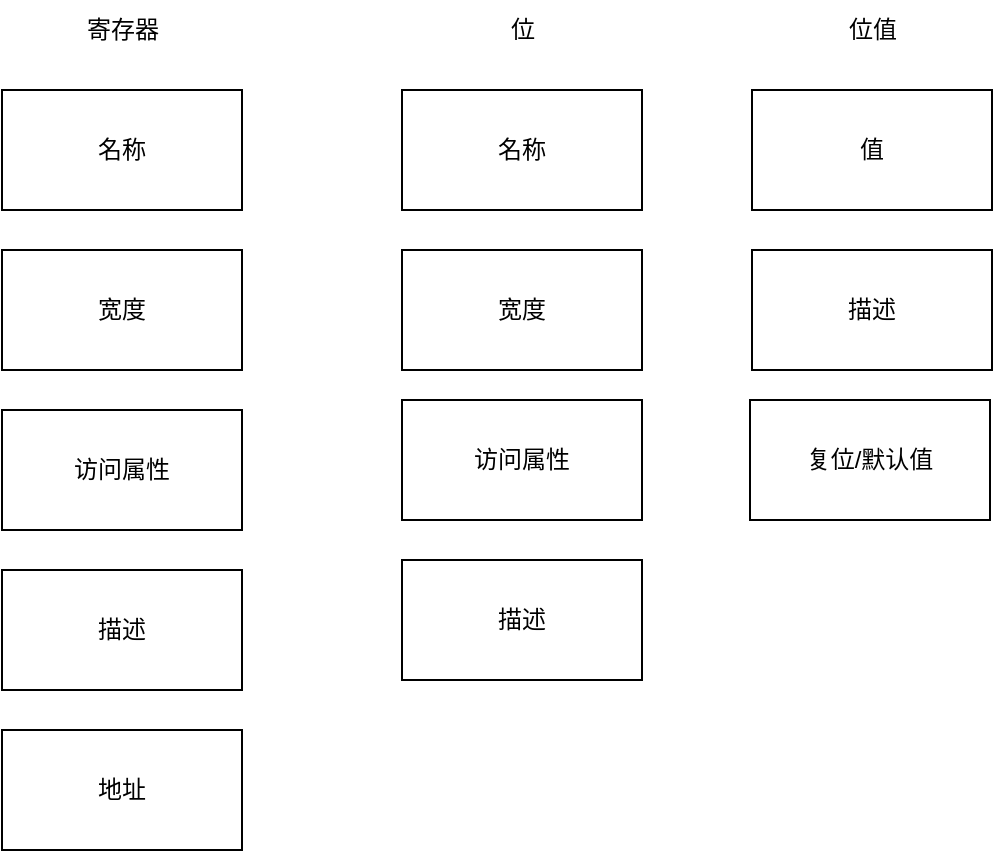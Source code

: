 <mxfile version="20.8.13" type="github">
  <diagram name="第 1 页" id="AH_w1nHqAPpir6q_A99F">
    <mxGraphModel dx="1434" dy="782" grid="1" gridSize="10" guides="1" tooltips="1" connect="1" arrows="1" fold="1" page="1" pageScale="1" pageWidth="827" pageHeight="1169" math="0" shadow="0">
      <root>
        <mxCell id="0" />
        <mxCell id="1" parent="0" />
        <mxCell id="Z-bGXqOTahaZ1RSi7V5y-1" value="名称" style="rounded=0;whiteSpace=wrap;html=1;" vertex="1" parent="1">
          <mxGeometry x="40" y="125" width="120" height="60" as="geometry" />
        </mxCell>
        <mxCell id="Z-bGXqOTahaZ1RSi7V5y-2" value="宽度" style="rounded=0;whiteSpace=wrap;html=1;" vertex="1" parent="1">
          <mxGeometry x="40" y="205" width="120" height="60" as="geometry" />
        </mxCell>
        <mxCell id="Z-bGXqOTahaZ1RSi7V5y-3" value="访问属性" style="rounded=0;whiteSpace=wrap;html=1;" vertex="1" parent="1">
          <mxGeometry x="40" y="285" width="120" height="60" as="geometry" />
        </mxCell>
        <mxCell id="Z-bGXqOTahaZ1RSi7V5y-4" value="描述" style="rounded=0;whiteSpace=wrap;html=1;" vertex="1" parent="1">
          <mxGeometry x="40" y="365" width="120" height="60" as="geometry" />
        </mxCell>
        <mxCell id="Z-bGXqOTahaZ1RSi7V5y-5" value="地址" style="rounded=0;whiteSpace=wrap;html=1;" vertex="1" parent="1">
          <mxGeometry x="40" y="445" width="120" height="60" as="geometry" />
        </mxCell>
        <mxCell id="Z-bGXqOTahaZ1RSi7V5y-6" value="寄存器" style="text;html=1;align=center;verticalAlign=middle;resizable=0;points=[];autosize=1;strokeColor=none;fillColor=none;" vertex="1" parent="1">
          <mxGeometry x="70" y="80" width="60" height="30" as="geometry" />
        </mxCell>
        <mxCell id="Z-bGXqOTahaZ1RSi7V5y-7" value="名称" style="rounded=0;whiteSpace=wrap;html=1;" vertex="1" parent="1">
          <mxGeometry x="240" y="125" width="120" height="60" as="geometry" />
        </mxCell>
        <mxCell id="Z-bGXqOTahaZ1RSi7V5y-8" value="位" style="text;html=1;align=center;verticalAlign=middle;resizable=0;points=[];autosize=1;strokeColor=none;fillColor=none;" vertex="1" parent="1">
          <mxGeometry x="280" y="80" width="40" height="30" as="geometry" />
        </mxCell>
        <mxCell id="Z-bGXqOTahaZ1RSi7V5y-9" value="宽度" style="rounded=0;whiteSpace=wrap;html=1;" vertex="1" parent="1">
          <mxGeometry x="240" y="205" width="120" height="60" as="geometry" />
        </mxCell>
        <mxCell id="Z-bGXqOTahaZ1RSi7V5y-11" value="访问属性" style="rounded=0;whiteSpace=wrap;html=1;" vertex="1" parent="1">
          <mxGeometry x="240" y="280" width="120" height="60" as="geometry" />
        </mxCell>
        <mxCell id="Z-bGXqOTahaZ1RSi7V5y-12" value="描述" style="rounded=0;whiteSpace=wrap;html=1;" vertex="1" parent="1">
          <mxGeometry x="240" y="360" width="120" height="60" as="geometry" />
        </mxCell>
        <mxCell id="Z-bGXqOTahaZ1RSi7V5y-13" value="位值" style="text;html=1;align=center;verticalAlign=middle;resizable=0;points=[];autosize=1;strokeColor=none;fillColor=none;" vertex="1" parent="1">
          <mxGeometry x="450" y="80" width="50" height="30" as="geometry" />
        </mxCell>
        <mxCell id="Z-bGXqOTahaZ1RSi7V5y-14" value="值" style="rounded=0;whiteSpace=wrap;html=1;" vertex="1" parent="1">
          <mxGeometry x="415" y="125" width="120" height="60" as="geometry" />
        </mxCell>
        <mxCell id="Z-bGXqOTahaZ1RSi7V5y-15" value="描述" style="rounded=0;whiteSpace=wrap;html=1;" vertex="1" parent="1">
          <mxGeometry x="415" y="205" width="120" height="60" as="geometry" />
        </mxCell>
        <mxCell id="Z-bGXqOTahaZ1RSi7V5y-17" value="复位/默认值" style="rounded=0;whiteSpace=wrap;html=1;" vertex="1" parent="1">
          <mxGeometry x="414" y="280" width="120" height="60" as="geometry" />
        </mxCell>
      </root>
    </mxGraphModel>
  </diagram>
</mxfile>
